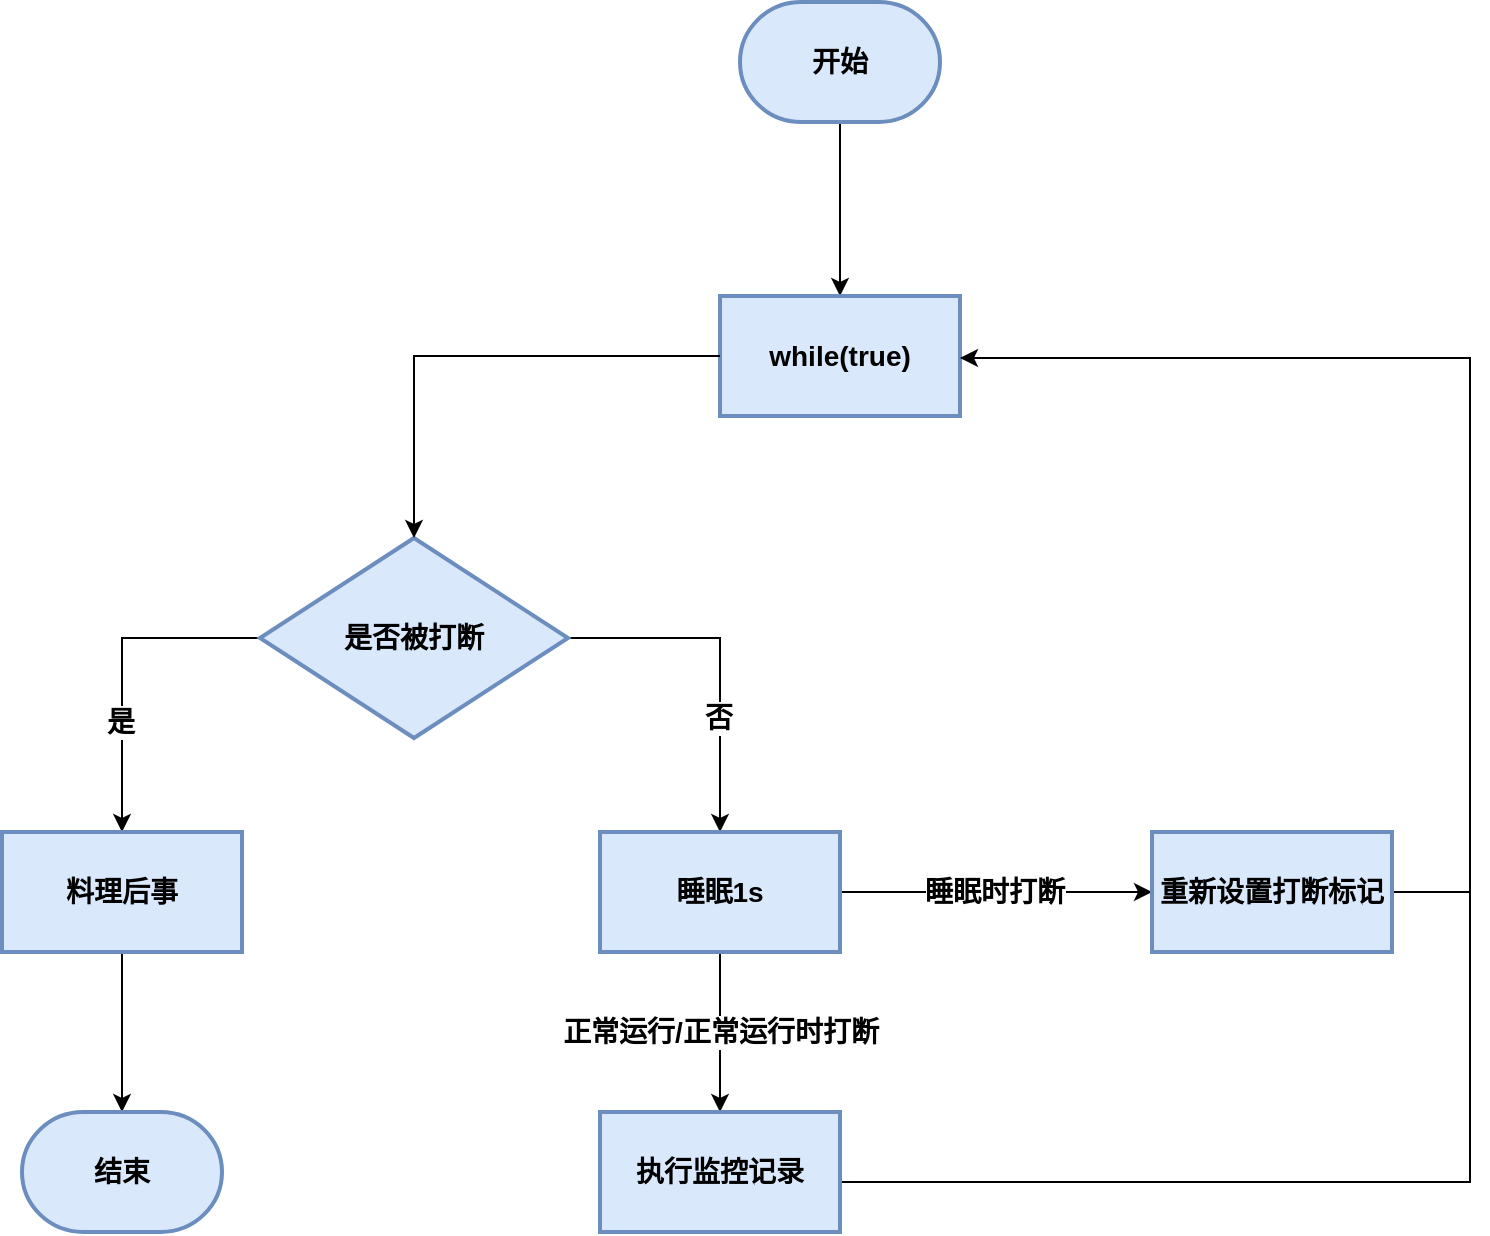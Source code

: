<mxfile version="26.0.4">
  <diagram name="第 1 页" id="WyTH5kYtjfFNt4IqsPH6">
    <mxGraphModel dx="1050" dy="621" grid="0" gridSize="10" guides="1" tooltips="1" connect="1" arrows="1" fold="1" page="0" pageScale="1" pageWidth="827" pageHeight="1169" math="0" shadow="0">
      <root>
        <mxCell id="0" />
        <mxCell id="1" parent="0" />
        <mxCell id="Ce_wNM95gCRB8p4aZ32v-3" style="edgeStyle=orthogonalEdgeStyle;rounded=0;orthogonalLoop=1;jettySize=auto;html=1;entryX=0.5;entryY=0;entryDx=0;entryDy=0;" parent="1" source="Ce_wNM95gCRB8p4aZ32v-1" target="Ce_wNM95gCRB8p4aZ32v-2" edge="1">
          <mxGeometry relative="1" as="geometry" />
        </mxCell>
        <mxCell id="Ce_wNM95gCRB8p4aZ32v-1" value="&lt;b&gt;&lt;font style=&quot;font-size: 14px;&quot;&gt;开始&lt;/font&gt;&lt;/b&gt;" style="strokeWidth=2;html=1;shape=mxgraph.flowchart.terminator;whiteSpace=wrap;fillColor=#dae8fc;strokeColor=#6c8ebf;" parent="1" vertex="1">
          <mxGeometry x="370" y="105" width="100" height="60" as="geometry" />
        </mxCell>
        <mxCell id="Ce_wNM95gCRB8p4aZ32v-2" value="&lt;font style=&quot;font-size: 14px;&quot;&gt;&lt;b&gt;while(true)&lt;/b&gt;&lt;/font&gt;" style="rounded=0;whiteSpace=wrap;html=1;fillColor=#dae8fc;strokeColor=#6c8ebf;strokeWidth=2;" parent="1" vertex="1">
          <mxGeometry x="360" y="252" width="120" height="60" as="geometry" />
        </mxCell>
        <mxCell id="Ce_wNM95gCRB8p4aZ32v-7" style="edgeStyle=orthogonalEdgeStyle;rounded=0;orthogonalLoop=1;jettySize=auto;html=1;entryX=0.5;entryY=0;entryDx=0;entryDy=0;" parent="1" source="Ce_wNM95gCRB8p4aZ32v-4" target="Ce_wNM95gCRB8p4aZ32v-6" edge="1">
          <mxGeometry relative="1" as="geometry" />
        </mxCell>
        <mxCell id="vTEauyoymhqe5dRdntVC-1" value="&lt;font style=&quot;font-size: 14px;&quot;&gt;&lt;b&gt;是&lt;/b&gt;&lt;/font&gt;" style="edgeLabel;html=1;align=center;verticalAlign=middle;resizable=0;points=[];" vertex="1" connectable="0" parent="Ce_wNM95gCRB8p4aZ32v-7">
          <mxGeometry x="0.335" y="-1" relative="1" as="geometry">
            <mxPoint as="offset" />
          </mxGeometry>
        </mxCell>
        <mxCell id="Ce_wNM95gCRB8p4aZ32v-11" style="edgeStyle=orthogonalEdgeStyle;rounded=0;orthogonalLoop=1;jettySize=auto;html=1;entryX=0.5;entryY=0;entryDx=0;entryDy=0;" parent="1" source="Ce_wNM95gCRB8p4aZ32v-4" target="Ce_wNM95gCRB8p4aZ32v-10" edge="1">
          <mxGeometry relative="1" as="geometry" />
        </mxCell>
        <mxCell id="vTEauyoymhqe5dRdntVC-2" value="&lt;font style=&quot;font-size: 14px;&quot;&gt;&lt;b&gt;否&lt;/b&gt;&lt;/font&gt;" style="edgeLabel;html=1;align=center;verticalAlign=middle;resizable=0;points=[];" vertex="1" connectable="0" parent="Ce_wNM95gCRB8p4aZ32v-11">
          <mxGeometry x="0.339" y="-1" relative="1" as="geometry">
            <mxPoint as="offset" />
          </mxGeometry>
        </mxCell>
        <mxCell id="Ce_wNM95gCRB8p4aZ32v-4" value="&lt;font style=&quot;font-size: 14px;&quot;&gt;&lt;b&gt;是否被打断&lt;/b&gt;&lt;/font&gt;" style="strokeWidth=2;html=1;shape=mxgraph.flowchart.decision;whiteSpace=wrap;fillColor=#dae8fc;strokeColor=#6c8ebf;" parent="1" vertex="1">
          <mxGeometry x="130" y="373" width="154" height="100" as="geometry" />
        </mxCell>
        <mxCell id="Ce_wNM95gCRB8p4aZ32v-5" style="edgeStyle=orthogonalEdgeStyle;rounded=0;orthogonalLoop=1;jettySize=auto;html=1;entryX=0.5;entryY=0;entryDx=0;entryDy=0;entryPerimeter=0;" parent="1" source="Ce_wNM95gCRB8p4aZ32v-2" target="Ce_wNM95gCRB8p4aZ32v-4" edge="1">
          <mxGeometry relative="1" as="geometry" />
        </mxCell>
        <mxCell id="Ce_wNM95gCRB8p4aZ32v-9" style="edgeStyle=orthogonalEdgeStyle;rounded=0;orthogonalLoop=1;jettySize=auto;html=1;" parent="1" source="Ce_wNM95gCRB8p4aZ32v-6" target="Ce_wNM95gCRB8p4aZ32v-8" edge="1">
          <mxGeometry relative="1" as="geometry" />
        </mxCell>
        <mxCell id="Ce_wNM95gCRB8p4aZ32v-6" value="&lt;font style=&quot;font-size: 14px;&quot;&gt;&lt;b&gt;料理后事&lt;/b&gt;&lt;/font&gt;" style="rounded=0;whiteSpace=wrap;html=1;fillColor=#dae8fc;strokeColor=#6c8ebf;strokeWidth=2;" parent="1" vertex="1">
          <mxGeometry x="1" y="520" width="120" height="60" as="geometry" />
        </mxCell>
        <mxCell id="Ce_wNM95gCRB8p4aZ32v-8" value="&lt;span style=&quot;font-size: 14px;&quot;&gt;&lt;b&gt;结束&lt;/b&gt;&lt;/span&gt;" style="strokeWidth=2;html=1;shape=mxgraph.flowchart.terminator;whiteSpace=wrap;fillColor=#dae8fc;strokeColor=#6c8ebf;" parent="1" vertex="1">
          <mxGeometry x="11" y="660" width="100" height="60" as="geometry" />
        </mxCell>
        <mxCell id="Ce_wNM95gCRB8p4aZ32v-13" style="edgeStyle=orthogonalEdgeStyle;rounded=0;orthogonalLoop=1;jettySize=auto;html=1;entryX=0.5;entryY=0;entryDx=0;entryDy=0;" parent="1" source="Ce_wNM95gCRB8p4aZ32v-10" target="Ce_wNM95gCRB8p4aZ32v-12" edge="1">
          <mxGeometry relative="1" as="geometry" />
        </mxCell>
        <mxCell id="Ce_wNM95gCRB8p4aZ32v-39" value="&lt;font style=&quot;font-size: 14px;&quot;&gt;&lt;b&gt;正常运行/正常运行时打断&lt;/b&gt;&lt;/font&gt;" style="edgeLabel;html=1;align=center;verticalAlign=middle;resizable=0;points=[];" parent="Ce_wNM95gCRB8p4aZ32v-13" vertex="1" connectable="0">
          <mxGeometry x="-0.01" relative="1" as="geometry">
            <mxPoint as="offset" />
          </mxGeometry>
        </mxCell>
        <mxCell id="Ce_wNM95gCRB8p4aZ32v-17" style="edgeStyle=orthogonalEdgeStyle;rounded=0;orthogonalLoop=1;jettySize=auto;html=1;entryX=0;entryY=0.5;entryDx=0;entryDy=0;" parent="1" source="Ce_wNM95gCRB8p4aZ32v-10" target="Ce_wNM95gCRB8p4aZ32v-15" edge="1">
          <mxGeometry relative="1" as="geometry" />
        </mxCell>
        <mxCell id="Ce_wNM95gCRB8p4aZ32v-38" value="&lt;font style=&quot;font-size: 14px;&quot;&gt;&lt;b&gt;睡眠时打断&lt;/b&gt;&lt;/font&gt;" style="edgeLabel;html=1;align=center;verticalAlign=middle;resizable=0;points=[];" parent="Ce_wNM95gCRB8p4aZ32v-17" vertex="1" connectable="0">
          <mxGeometry x="-0.015" relative="1" as="geometry">
            <mxPoint as="offset" />
          </mxGeometry>
        </mxCell>
        <mxCell id="Ce_wNM95gCRB8p4aZ32v-10" value="&lt;font style=&quot;font-size: 14px;&quot;&gt;&lt;b&gt;睡眠1s&lt;/b&gt;&lt;/font&gt;" style="rounded=0;whiteSpace=wrap;html=1;fillColor=#dae8fc;strokeColor=#6c8ebf;strokeWidth=2;" parent="1" vertex="1">
          <mxGeometry x="300" y="520" width="120" height="60" as="geometry" />
        </mxCell>
        <mxCell id="Ce_wNM95gCRB8p4aZ32v-26" style="edgeStyle=orthogonalEdgeStyle;rounded=0;orthogonalLoop=1;jettySize=auto;html=1;entryX=1;entryY=0.5;entryDx=0;entryDy=0;strokeWidth=1;" parent="1" edge="1">
          <mxGeometry relative="1" as="geometry">
            <mxPoint x="420" y="695" as="sourcePoint" />
            <mxPoint x="480" y="283" as="targetPoint" />
            <Array as="points">
              <mxPoint x="735" y="695" />
              <mxPoint x="735" y="283" />
            </Array>
          </mxGeometry>
        </mxCell>
        <mxCell id="Ce_wNM95gCRB8p4aZ32v-12" value="&lt;font style=&quot;font-size: 14px;&quot;&gt;&lt;b&gt;执行监控记录&lt;/b&gt;&lt;/font&gt;" style="rounded=0;whiteSpace=wrap;html=1;fillColor=#dae8fc;strokeColor=#6c8ebf;strokeWidth=2;" parent="1" vertex="1">
          <mxGeometry x="300" y="660" width="120" height="60" as="geometry" />
        </mxCell>
        <mxCell id="Ce_wNM95gCRB8p4aZ32v-27" style="edgeStyle=orthogonalEdgeStyle;rounded=0;orthogonalLoop=1;jettySize=auto;html=1;entryX=1;entryY=0.5;entryDx=0;entryDy=0;strokeColor=none;" parent="1" source="Ce_wNM95gCRB8p4aZ32v-15" target="Ce_wNM95gCRB8p4aZ32v-2" edge="1">
          <mxGeometry relative="1" as="geometry">
            <Array as="points">
              <mxPoint x="736" y="550" />
              <mxPoint x="736" y="282" />
            </Array>
          </mxGeometry>
        </mxCell>
        <mxCell id="Ce_wNM95gCRB8p4aZ32v-33" style="edgeStyle=orthogonalEdgeStyle;rounded=0;orthogonalLoop=1;jettySize=auto;html=1;endArrow=none;endFill=0;" parent="1" source="Ce_wNM95gCRB8p4aZ32v-15" edge="1">
          <mxGeometry relative="1" as="geometry">
            <mxPoint x="735" y="550" as="targetPoint" />
          </mxGeometry>
        </mxCell>
        <mxCell id="Ce_wNM95gCRB8p4aZ32v-15" value="&lt;span style=&quot;font-size: 14px;&quot;&gt;&lt;b&gt;重新设置打断标记&lt;/b&gt;&lt;/span&gt;" style="rounded=0;whiteSpace=wrap;html=1;fillColor=#dae8fc;strokeColor=#6c8ebf;strokeWidth=2;" parent="1" vertex="1">
          <mxGeometry x="576" y="520" width="120" height="60" as="geometry" />
        </mxCell>
      </root>
    </mxGraphModel>
  </diagram>
</mxfile>
